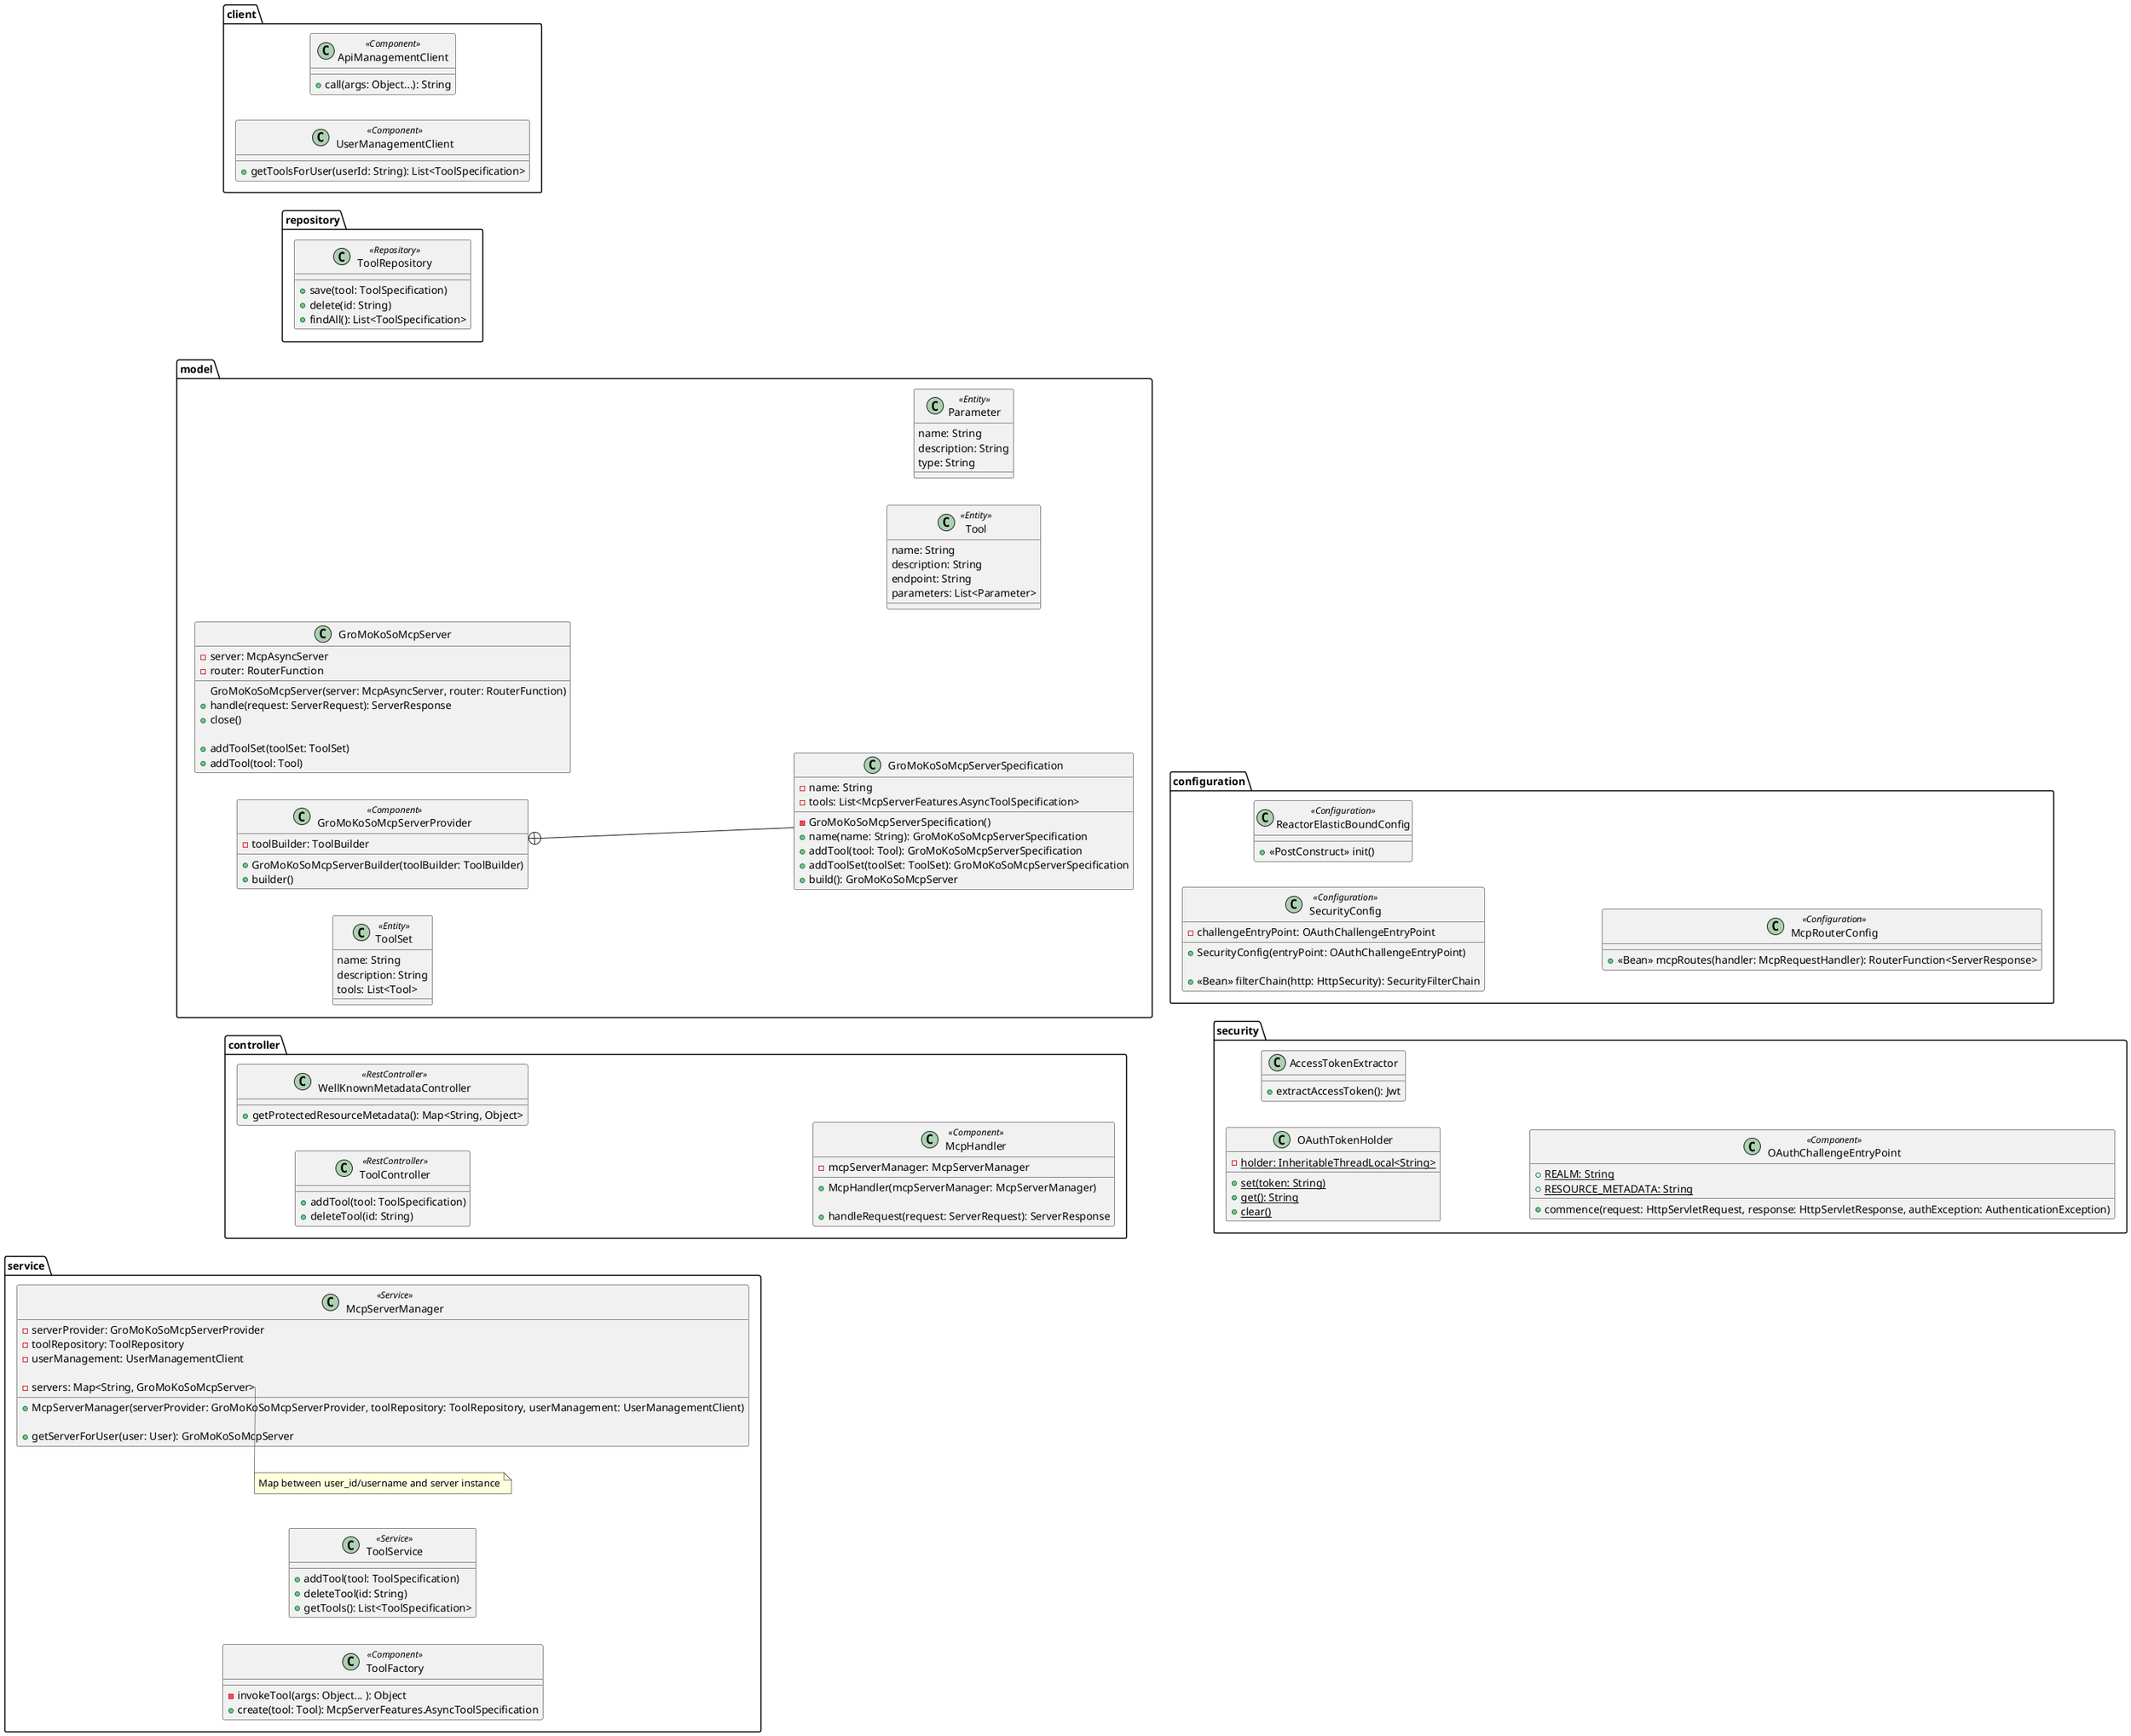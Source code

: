 @startuml "McpManagement class diagram"
left to right direction

package controller {
    class ToolController <<RestController>> {
        + addTool(tool: ToolSpecification)
        + deleteTool(id: String)
    }

    class WellKnownMetadataController <<RestController>> {
        + getProtectedResourceMetadata(): Map<String, Object>
    }

    class McpHandler <<Component>> {
        - mcpServerManager: McpServerManager

        + McpHandler(mcpServerManager: McpServerManager)

        + handleRequest(request: ServerRequest): ServerResponse
    }
}

package service {
    class McpServerManager <<Service>> {
        - serverProvider: GroMoKoSoMcpServerProvider
        - toolRepository: ToolRepository
        - userManagement: UserManagementClient

        - servers: Map<String, GroMoKoSoMcpServer>

        + McpServerManager(serverProvider: GroMoKoSoMcpServerProvider, toolRepository: ToolRepository, userManagement: UserManagementClient)

        + getServerForUser(user: User): GroMoKoSoMcpServer
    }

    note left of McpServerManager::servers
        Map between user_id/username and server instance
    end note

    class ToolService <<Service>> {
        + addTool(tool: ToolSpecification)
        + deleteTool(id: String)
        + getTools(): List<ToolSpecification>
    }


    class ToolFactory <<Component>> {
        - invokeTool(args: Object... ): Object
        + create(tool: Tool): McpServerFeatures.AsyncToolSpecification
    }
}

package model {

    together {

        class GroMoKoSoMcpServer {
            - server: McpAsyncServer
            - router: RouterFunction

            GroMoKoSoMcpServer(server: McpAsyncServer, router: RouterFunction)
            + handle(request: ServerRequest): ServerResponse
            + close()

            + addToolSet(toolSet: ToolSet)
            + addTool(tool: Tool)
        }

        class GroMoKoSoMcpServerProvider <<Component>> {

            - toolBuilder: ToolBuilder

            + GroMoKoSoMcpServerBuilder(toolBuilder: ToolBuilder)
            + builder()
        }

        class GroMoKoSoMcpServerSpecification {

            - name: String
            - tools: List<McpServerFeatures.AsyncToolSpecification>

            - GroMoKoSoMcpServerSpecification()
            + name(name: String): GroMoKoSoMcpServerSpecification
            + addTool(tool: Tool): GroMoKoSoMcpServerSpecification
            + addToolSet(toolSet: ToolSet): GroMoKoSoMcpServerSpecification
            + build(): GroMoKoSoMcpServer
        }

        GroMoKoSoMcpServerProvider +-- GroMoKoSoMcpServerSpecification
    }


    class ToolSet <<Entity>> {
        name: String
        description: String
        tools: List<Tool>
    }

    class Tool <<Entity>> {
        name: String
        description: String
        endpoint: String
        parameters: List<Parameter>
    }

    class Parameter <<Entity>> {
        name: String
        description: String
        type: String
    }
}

package repository {
    class ToolRepository <<Repository>> {
        + save(tool: ToolSpecification)
        + delete(id: String)
        + findAll(): List<ToolSpecification>
    }
}

package client {

    class ApiManagementClient <<Component>> {
        + call(args: Object...): String
    }

    class UserManagementClient <<Component>> {
        + getToolsForUser(userId: String): List<ToolSpecification>
    }
}

package security {
    class OAuthTokenHolder {
        - {static} holder: InheritableThreadLocal<String>

        + {static} set(token: String)
        + {static} get(): String
        + {static} clear()
    }

    class AccessTokenExtractor {
        + extractAccessToken(): Jwt
    }

    class OAuthChallengeEntryPoint <<Component>> {
        + {static} REALM: String
        + {static} RESOURCE_METADATA: String

        + commence(request: HttpServletRequest, response: HttpServletResponse, authException: AuthenticationException)
    }
}

package configuration {
    class SecurityConfig <<Configuration>> {
        - challengeEntryPoint: OAuthChallengeEntryPoint
        + SecurityConfig(entryPoint: OAuthChallengeEntryPoint)

        + <<Bean>> filterChain(http: HttpSecurity): SecurityFilterChain
    }

    class ReactorElasticBoundConfig <<Configuration>> {
        + <<PostConstruct>> init()
    }

    class McpRouterConfig <<Configuration>> {
        + <<Bean>> mcpRoutes(handler: McpRequestHandler): RouterFunction<ServerResponse>
    }
}

@enduml